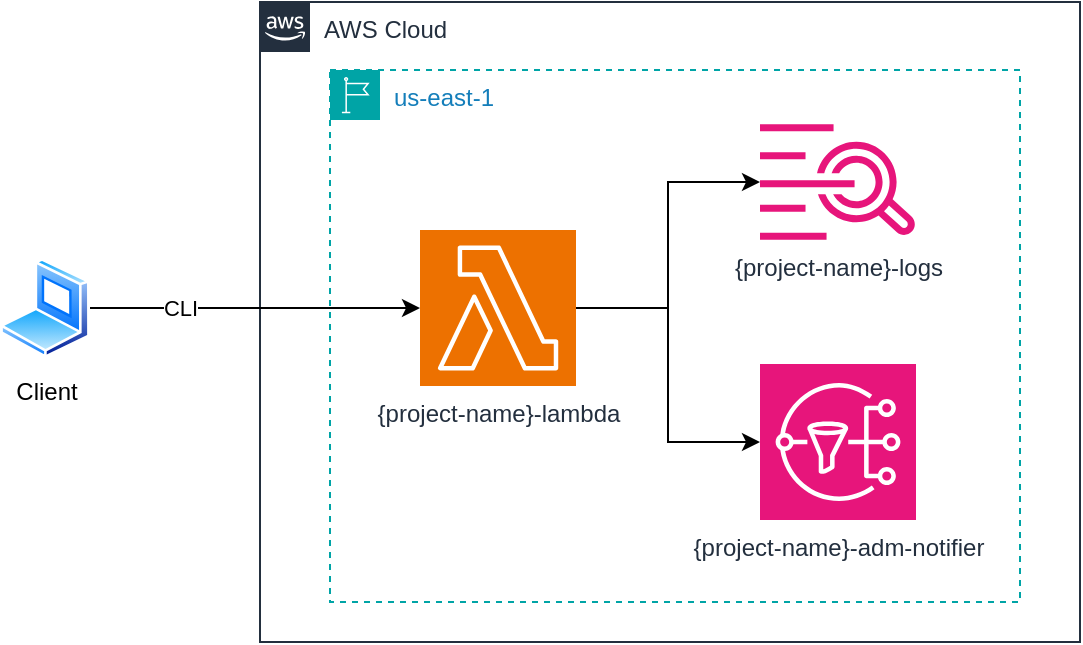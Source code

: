 <mxfile version="24.7.17">
  <diagram name="Page-1" id="GLDq5bMen8jlPRQu5EKH">
    <mxGraphModel dx="2058" dy="820" grid="1" gridSize="10" guides="1" tooltips="1" connect="1" arrows="1" fold="1" page="1" pageScale="1" pageWidth="850" pageHeight="1100" math="0" shadow="0">
      <root>
        <mxCell id="0" />
        <mxCell id="1" parent="0" />
        <mxCell id="KMpIxaAEJdpiu075ooxI-2" value="AWS Cloud" style="points=[[0,0],[0.25,0],[0.5,0],[0.75,0],[1,0],[1,0.25],[1,0.5],[1,0.75],[1,1],[0.75,1],[0.5,1],[0.25,1],[0,1],[0,0.75],[0,0.5],[0,0.25]];outlineConnect=0;gradientColor=none;html=1;whiteSpace=wrap;fontSize=12;fontStyle=0;container=1;pointerEvents=0;collapsible=0;recursiveResize=0;shape=mxgraph.aws4.group;grIcon=mxgraph.aws4.group_aws_cloud_alt;strokeColor=#232F3E;fillColor=none;verticalAlign=top;align=left;spacingLeft=30;fontColor=#232F3E;dashed=0;" parent="1" vertex="1">
          <mxGeometry x="210" y="30" width="410" height="320" as="geometry" />
        </mxCell>
        <mxCell id="KMpIxaAEJdpiu075ooxI-3" value="us-east-1" style="points=[[0,0],[0.25,0],[0.5,0],[0.75,0],[1,0],[1,0.25],[1,0.5],[1,0.75],[1,1],[0.75,1],[0.5,1],[0.25,1],[0,1],[0,0.75],[0,0.5],[0,0.25]];outlineConnect=0;gradientColor=none;html=1;whiteSpace=wrap;fontSize=12;fontStyle=0;container=1;pointerEvents=0;collapsible=0;recursiveResize=0;shape=mxgraph.aws4.group;grIcon=mxgraph.aws4.group_region;strokeColor=#00A4A6;fillColor=none;verticalAlign=top;align=left;spacingLeft=30;fontColor=#147EBA;dashed=1;movable=1;resizable=1;rotatable=1;deletable=1;editable=1;locked=0;connectable=1;" parent="KMpIxaAEJdpiu075ooxI-2" vertex="1">
          <mxGeometry x="35" y="34" width="345" height="266" as="geometry" />
        </mxCell>
        <mxCell id="8VDhAvgpsA0ybh2v9FmK-4" style="edgeStyle=orthogonalEdgeStyle;rounded=0;orthogonalLoop=1;jettySize=auto;html=1;exitX=1;exitY=0.5;exitDx=0;exitDy=0;exitPerimeter=0;" parent="KMpIxaAEJdpiu075ooxI-3" source="8VDhAvgpsA0ybh2v9FmK-1" target="8VDhAvgpsA0ybh2v9FmK-2" edge="1">
          <mxGeometry relative="1" as="geometry" />
        </mxCell>
        <mxCell id="8VDhAvgpsA0ybh2v9FmK-1" value="{project-name}-lambda" style="sketch=0;points=[[0,0,0],[0.25,0,0],[0.5,0,0],[0.75,0,0],[1,0,0],[0,1,0],[0.25,1,0],[0.5,1,0],[0.75,1,0],[1,1,0],[0,0.25,0],[0,0.5,0],[0,0.75,0],[1,0.25,0],[1,0.5,0],[1,0.75,0]];outlineConnect=0;fontColor=#232F3E;fillColor=#ED7100;strokeColor=#ffffff;dashed=0;verticalLabelPosition=bottom;verticalAlign=top;align=center;html=1;fontSize=12;fontStyle=0;aspect=fixed;shape=mxgraph.aws4.resourceIcon;resIcon=mxgraph.aws4.lambda;" parent="KMpIxaAEJdpiu075ooxI-3" vertex="1">
          <mxGeometry x="45" y="80" width="78" height="78" as="geometry" />
        </mxCell>
        <mxCell id="8VDhAvgpsA0ybh2v9FmK-2" value="{project-name}-logs" style="sketch=0;outlineConnect=0;fontColor=#232F3E;gradientColor=none;fillColor=#E7157B;strokeColor=none;dashed=0;verticalLabelPosition=bottom;verticalAlign=top;align=center;html=1;fontSize=12;fontStyle=0;aspect=fixed;pointerEvents=1;shape=mxgraph.aws4.cloudwatch_logs;" parent="KMpIxaAEJdpiu075ooxI-3" vertex="1">
          <mxGeometry x="215" y="27" width="78" height="58" as="geometry" />
        </mxCell>
        <mxCell id="25Wwlu5HlUWu8yanuxB7-2" value="{project-name}-adm-notifier" style="sketch=0;points=[[0,0,0],[0.25,0,0],[0.5,0,0],[0.75,0,0],[1,0,0],[0,1,0],[0.25,1,0],[0.5,1,0],[0.75,1,0],[1,1,0],[0,0.25,0],[0,0.5,0],[0,0.75,0],[1,0.25,0],[1,0.5,0],[1,0.75,0]];outlineConnect=0;fontColor=#232F3E;fillColor=#E7157B;strokeColor=#ffffff;dashed=0;verticalLabelPosition=bottom;verticalAlign=top;align=center;html=1;fontSize=12;fontStyle=0;aspect=fixed;shape=mxgraph.aws4.resourceIcon;resIcon=mxgraph.aws4.sns;" vertex="1" parent="KMpIxaAEJdpiu075ooxI-3">
          <mxGeometry x="215" y="147" width="78" height="78" as="geometry" />
        </mxCell>
        <mxCell id="25Wwlu5HlUWu8yanuxB7-3" style="edgeStyle=orthogonalEdgeStyle;rounded=0;orthogonalLoop=1;jettySize=auto;html=1;exitX=1;exitY=0.5;exitDx=0;exitDy=0;exitPerimeter=0;entryX=0;entryY=0.5;entryDx=0;entryDy=0;entryPerimeter=0;" edge="1" parent="KMpIxaAEJdpiu075ooxI-3" source="8VDhAvgpsA0ybh2v9FmK-1" target="25Wwlu5HlUWu8yanuxB7-2">
          <mxGeometry relative="1" as="geometry" />
        </mxCell>
        <mxCell id="8VDhAvgpsA0ybh2v9FmK-6" value="Client" style="image;aspect=fixed;perimeter=ellipsePerimeter;html=1;align=center;shadow=0;dashed=0;spacingTop=3;image=img/lib/active_directory/laptop_client.svg;" parent="1" vertex="1">
          <mxGeometry x="80" y="158" width="45" height="50" as="geometry" />
        </mxCell>
        <mxCell id="8VDhAvgpsA0ybh2v9FmK-9" style="edgeStyle=orthogonalEdgeStyle;rounded=0;orthogonalLoop=1;jettySize=auto;html=1;exitX=1;exitY=0.5;exitDx=0;exitDy=0;entryX=0;entryY=0.5;entryDx=0;entryDy=0;entryPerimeter=0;" parent="1" source="8VDhAvgpsA0ybh2v9FmK-6" target="8VDhAvgpsA0ybh2v9FmK-1" edge="1">
          <mxGeometry relative="1" as="geometry" />
        </mxCell>
        <mxCell id="8VDhAvgpsA0ybh2v9FmK-10" value="CLI" style="edgeLabel;html=1;align=center;verticalAlign=middle;resizable=0;points=[];" parent="8VDhAvgpsA0ybh2v9FmK-9" vertex="1" connectable="0">
          <mxGeometry x="-0.389" y="1" relative="1" as="geometry">
            <mxPoint x="-6" y="1" as="offset" />
          </mxGeometry>
        </mxCell>
      </root>
    </mxGraphModel>
  </diagram>
</mxfile>
